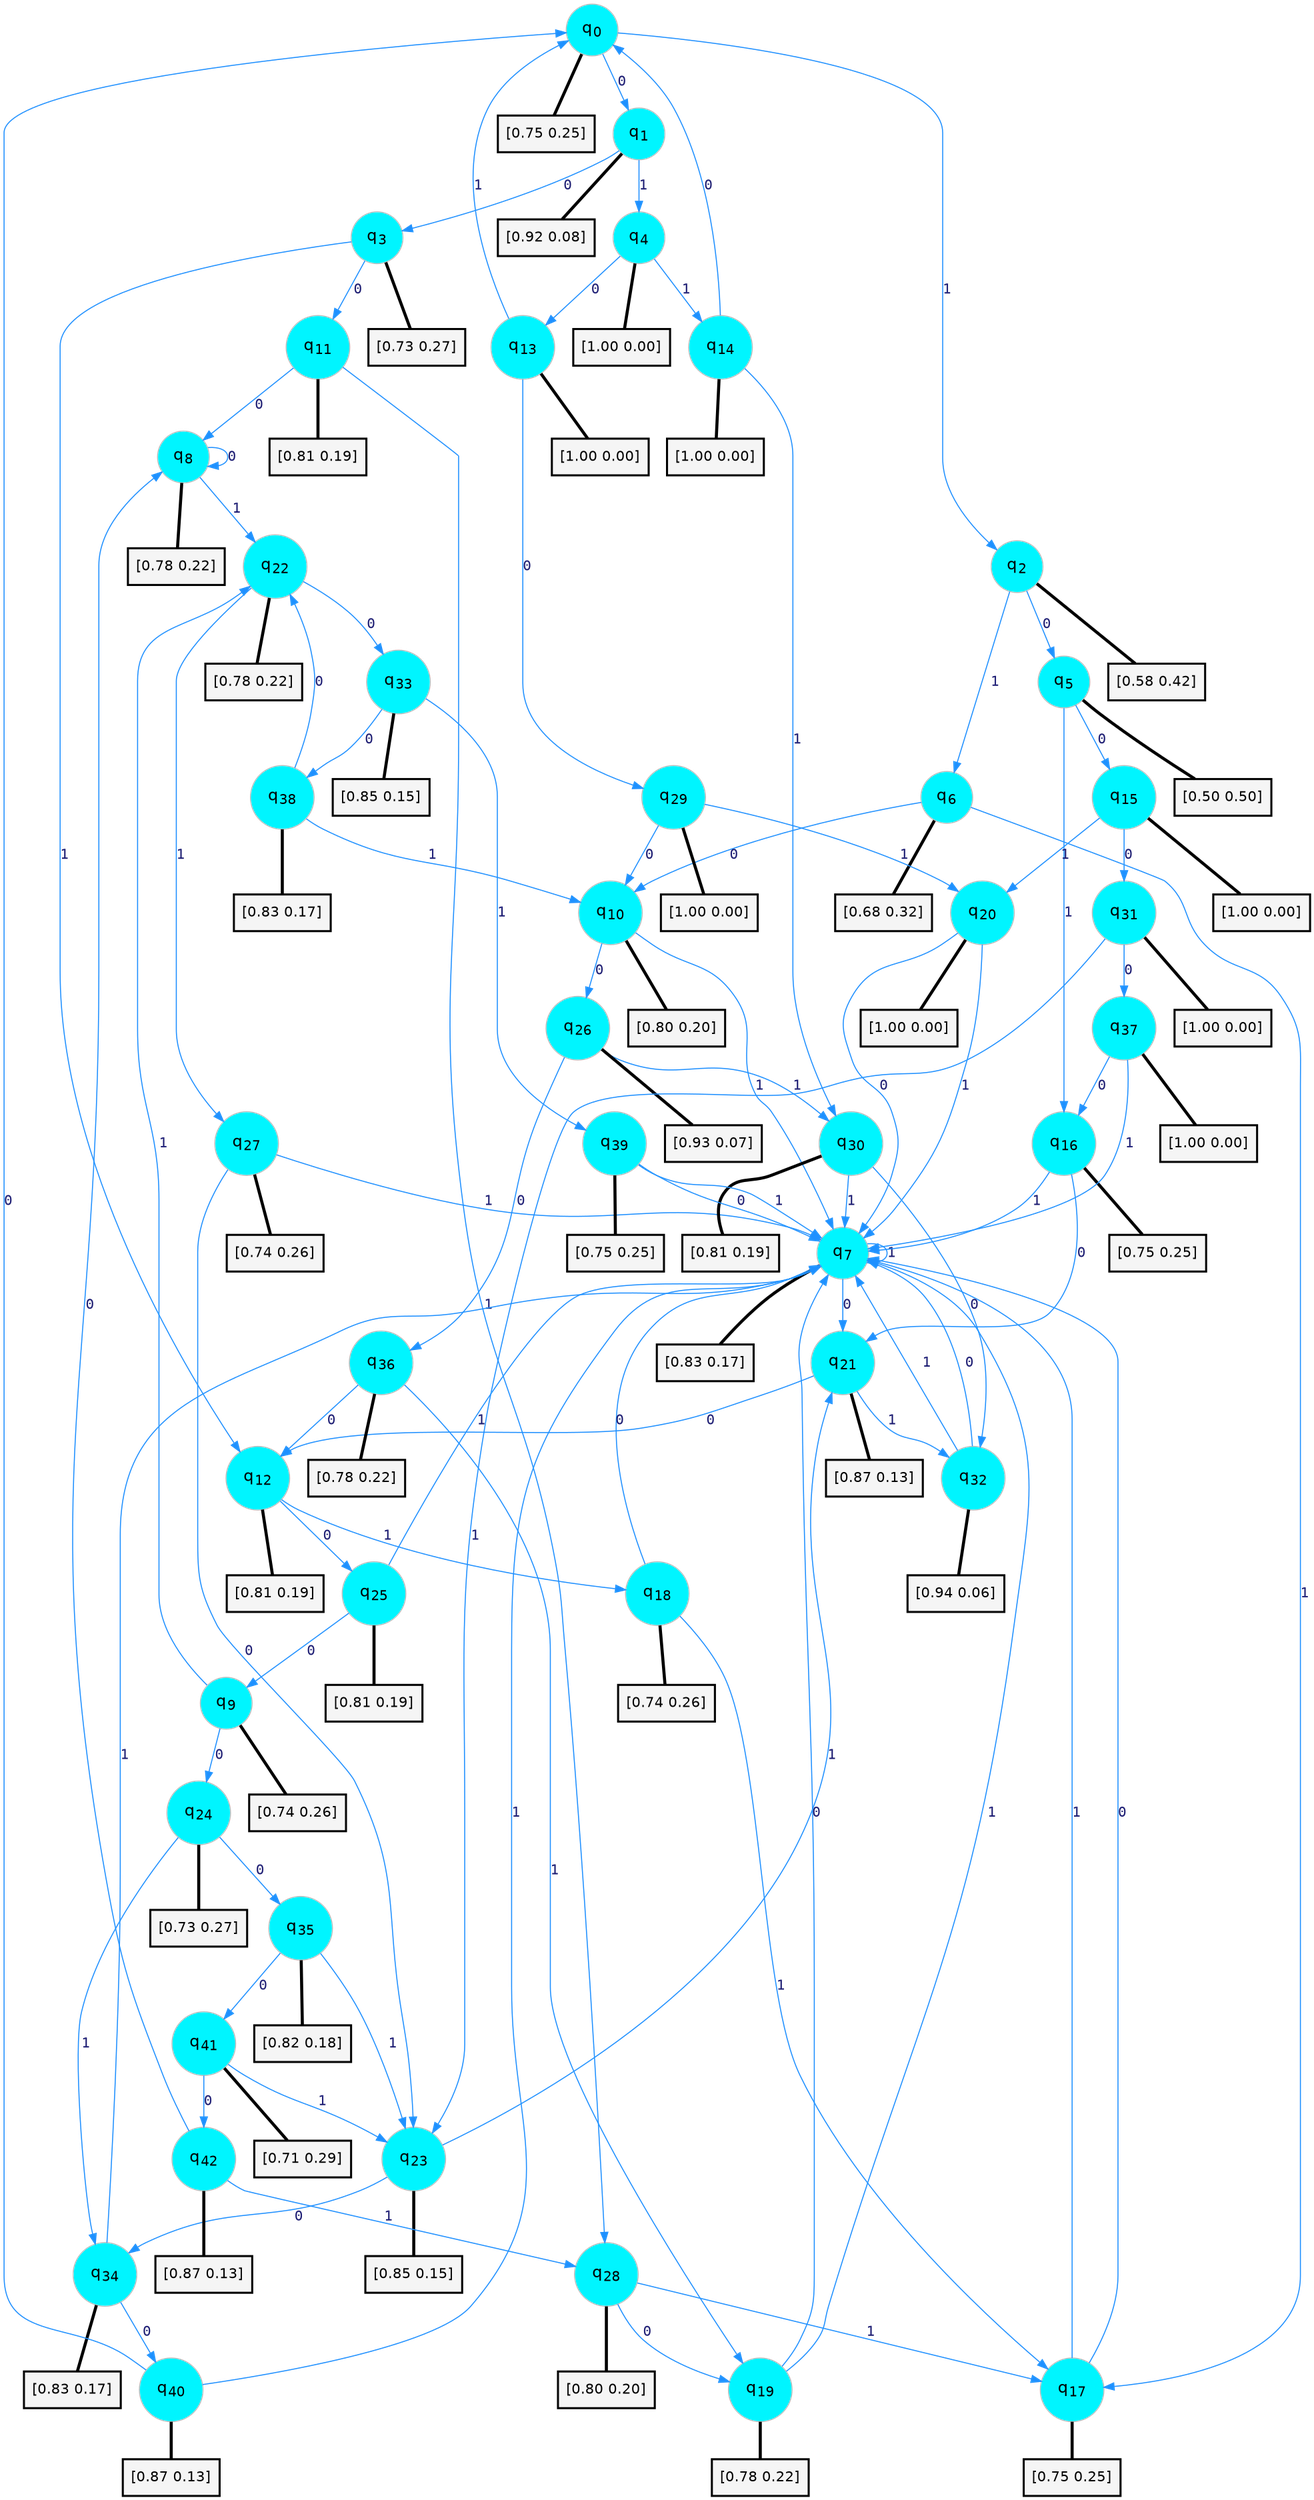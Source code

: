 digraph G {
graph [
bgcolor=transparent, dpi=300, rankdir=TD, size="40,25"];
node [
color=gray, fillcolor=turquoise1, fontcolor=black, fontname=Helvetica, fontsize=16, fontweight=bold, shape=circle, style=filled];
edge [
arrowsize=1, color=dodgerblue1, fontcolor=midnightblue, fontname=courier, fontweight=bold, penwidth=1, style=solid, weight=20];
0[label=<q<SUB>0</SUB>>];
1[label=<q<SUB>1</SUB>>];
2[label=<q<SUB>2</SUB>>];
3[label=<q<SUB>3</SUB>>];
4[label=<q<SUB>4</SUB>>];
5[label=<q<SUB>5</SUB>>];
6[label=<q<SUB>6</SUB>>];
7[label=<q<SUB>7</SUB>>];
8[label=<q<SUB>8</SUB>>];
9[label=<q<SUB>9</SUB>>];
10[label=<q<SUB>10</SUB>>];
11[label=<q<SUB>11</SUB>>];
12[label=<q<SUB>12</SUB>>];
13[label=<q<SUB>13</SUB>>];
14[label=<q<SUB>14</SUB>>];
15[label=<q<SUB>15</SUB>>];
16[label=<q<SUB>16</SUB>>];
17[label=<q<SUB>17</SUB>>];
18[label=<q<SUB>18</SUB>>];
19[label=<q<SUB>19</SUB>>];
20[label=<q<SUB>20</SUB>>];
21[label=<q<SUB>21</SUB>>];
22[label=<q<SUB>22</SUB>>];
23[label=<q<SUB>23</SUB>>];
24[label=<q<SUB>24</SUB>>];
25[label=<q<SUB>25</SUB>>];
26[label=<q<SUB>26</SUB>>];
27[label=<q<SUB>27</SUB>>];
28[label=<q<SUB>28</SUB>>];
29[label=<q<SUB>29</SUB>>];
30[label=<q<SUB>30</SUB>>];
31[label=<q<SUB>31</SUB>>];
32[label=<q<SUB>32</SUB>>];
33[label=<q<SUB>33</SUB>>];
34[label=<q<SUB>34</SUB>>];
35[label=<q<SUB>35</SUB>>];
36[label=<q<SUB>36</SUB>>];
37[label=<q<SUB>37</SUB>>];
38[label=<q<SUB>38</SUB>>];
39[label=<q<SUB>39</SUB>>];
40[label=<q<SUB>40</SUB>>];
41[label=<q<SUB>41</SUB>>];
42[label=<q<SUB>42</SUB>>];
43[label="[0.75 0.25]", shape=box,fontcolor=black, fontname=Helvetica, fontsize=14, penwidth=2, fillcolor=whitesmoke,color=black];
44[label="[0.92 0.08]", shape=box,fontcolor=black, fontname=Helvetica, fontsize=14, penwidth=2, fillcolor=whitesmoke,color=black];
45[label="[0.58 0.42]", shape=box,fontcolor=black, fontname=Helvetica, fontsize=14, penwidth=2, fillcolor=whitesmoke,color=black];
46[label="[0.73 0.27]", shape=box,fontcolor=black, fontname=Helvetica, fontsize=14, penwidth=2, fillcolor=whitesmoke,color=black];
47[label="[1.00 0.00]", shape=box,fontcolor=black, fontname=Helvetica, fontsize=14, penwidth=2, fillcolor=whitesmoke,color=black];
48[label="[0.50 0.50]", shape=box,fontcolor=black, fontname=Helvetica, fontsize=14, penwidth=2, fillcolor=whitesmoke,color=black];
49[label="[0.68 0.32]", shape=box,fontcolor=black, fontname=Helvetica, fontsize=14, penwidth=2, fillcolor=whitesmoke,color=black];
50[label="[0.83 0.17]", shape=box,fontcolor=black, fontname=Helvetica, fontsize=14, penwidth=2, fillcolor=whitesmoke,color=black];
51[label="[0.78 0.22]", shape=box,fontcolor=black, fontname=Helvetica, fontsize=14, penwidth=2, fillcolor=whitesmoke,color=black];
52[label="[0.74 0.26]", shape=box,fontcolor=black, fontname=Helvetica, fontsize=14, penwidth=2, fillcolor=whitesmoke,color=black];
53[label="[0.80 0.20]", shape=box,fontcolor=black, fontname=Helvetica, fontsize=14, penwidth=2, fillcolor=whitesmoke,color=black];
54[label="[0.81 0.19]", shape=box,fontcolor=black, fontname=Helvetica, fontsize=14, penwidth=2, fillcolor=whitesmoke,color=black];
55[label="[0.81 0.19]", shape=box,fontcolor=black, fontname=Helvetica, fontsize=14, penwidth=2, fillcolor=whitesmoke,color=black];
56[label="[1.00 0.00]", shape=box,fontcolor=black, fontname=Helvetica, fontsize=14, penwidth=2, fillcolor=whitesmoke,color=black];
57[label="[1.00 0.00]", shape=box,fontcolor=black, fontname=Helvetica, fontsize=14, penwidth=2, fillcolor=whitesmoke,color=black];
58[label="[1.00 0.00]", shape=box,fontcolor=black, fontname=Helvetica, fontsize=14, penwidth=2, fillcolor=whitesmoke,color=black];
59[label="[0.75 0.25]", shape=box,fontcolor=black, fontname=Helvetica, fontsize=14, penwidth=2, fillcolor=whitesmoke,color=black];
60[label="[0.75 0.25]", shape=box,fontcolor=black, fontname=Helvetica, fontsize=14, penwidth=2, fillcolor=whitesmoke,color=black];
61[label="[0.74 0.26]", shape=box,fontcolor=black, fontname=Helvetica, fontsize=14, penwidth=2, fillcolor=whitesmoke,color=black];
62[label="[0.78 0.22]", shape=box,fontcolor=black, fontname=Helvetica, fontsize=14, penwidth=2, fillcolor=whitesmoke,color=black];
63[label="[1.00 0.00]", shape=box,fontcolor=black, fontname=Helvetica, fontsize=14, penwidth=2, fillcolor=whitesmoke,color=black];
64[label="[0.87 0.13]", shape=box,fontcolor=black, fontname=Helvetica, fontsize=14, penwidth=2, fillcolor=whitesmoke,color=black];
65[label="[0.78 0.22]", shape=box,fontcolor=black, fontname=Helvetica, fontsize=14, penwidth=2, fillcolor=whitesmoke,color=black];
66[label="[0.85 0.15]", shape=box,fontcolor=black, fontname=Helvetica, fontsize=14, penwidth=2, fillcolor=whitesmoke,color=black];
67[label="[0.73 0.27]", shape=box,fontcolor=black, fontname=Helvetica, fontsize=14, penwidth=2, fillcolor=whitesmoke,color=black];
68[label="[0.81 0.19]", shape=box,fontcolor=black, fontname=Helvetica, fontsize=14, penwidth=2, fillcolor=whitesmoke,color=black];
69[label="[0.93 0.07]", shape=box,fontcolor=black, fontname=Helvetica, fontsize=14, penwidth=2, fillcolor=whitesmoke,color=black];
70[label="[0.74 0.26]", shape=box,fontcolor=black, fontname=Helvetica, fontsize=14, penwidth=2, fillcolor=whitesmoke,color=black];
71[label="[0.80 0.20]", shape=box,fontcolor=black, fontname=Helvetica, fontsize=14, penwidth=2, fillcolor=whitesmoke,color=black];
72[label="[1.00 0.00]", shape=box,fontcolor=black, fontname=Helvetica, fontsize=14, penwidth=2, fillcolor=whitesmoke,color=black];
73[label="[0.81 0.19]", shape=box,fontcolor=black, fontname=Helvetica, fontsize=14, penwidth=2, fillcolor=whitesmoke,color=black];
74[label="[1.00 0.00]", shape=box,fontcolor=black, fontname=Helvetica, fontsize=14, penwidth=2, fillcolor=whitesmoke,color=black];
75[label="[0.94 0.06]", shape=box,fontcolor=black, fontname=Helvetica, fontsize=14, penwidth=2, fillcolor=whitesmoke,color=black];
76[label="[0.85 0.15]", shape=box,fontcolor=black, fontname=Helvetica, fontsize=14, penwidth=2, fillcolor=whitesmoke,color=black];
77[label="[0.83 0.17]", shape=box,fontcolor=black, fontname=Helvetica, fontsize=14, penwidth=2, fillcolor=whitesmoke,color=black];
78[label="[0.82 0.18]", shape=box,fontcolor=black, fontname=Helvetica, fontsize=14, penwidth=2, fillcolor=whitesmoke,color=black];
79[label="[0.78 0.22]", shape=box,fontcolor=black, fontname=Helvetica, fontsize=14, penwidth=2, fillcolor=whitesmoke,color=black];
80[label="[1.00 0.00]", shape=box,fontcolor=black, fontname=Helvetica, fontsize=14, penwidth=2, fillcolor=whitesmoke,color=black];
81[label="[0.83 0.17]", shape=box,fontcolor=black, fontname=Helvetica, fontsize=14, penwidth=2, fillcolor=whitesmoke,color=black];
82[label="[0.75 0.25]", shape=box,fontcolor=black, fontname=Helvetica, fontsize=14, penwidth=2, fillcolor=whitesmoke,color=black];
83[label="[0.87 0.13]", shape=box,fontcolor=black, fontname=Helvetica, fontsize=14, penwidth=2, fillcolor=whitesmoke,color=black];
84[label="[0.71 0.29]", shape=box,fontcolor=black, fontname=Helvetica, fontsize=14, penwidth=2, fillcolor=whitesmoke,color=black];
85[label="[0.87 0.13]", shape=box,fontcolor=black, fontname=Helvetica, fontsize=14, penwidth=2, fillcolor=whitesmoke,color=black];
0->1 [label=0];
0->2 [label=1];
0->43 [arrowhead=none, penwidth=3,color=black];
1->3 [label=0];
1->4 [label=1];
1->44 [arrowhead=none, penwidth=3,color=black];
2->5 [label=0];
2->6 [label=1];
2->45 [arrowhead=none, penwidth=3,color=black];
3->11 [label=0];
3->12 [label=1];
3->46 [arrowhead=none, penwidth=3,color=black];
4->13 [label=0];
4->14 [label=1];
4->47 [arrowhead=none, penwidth=3,color=black];
5->15 [label=0];
5->16 [label=1];
5->48 [arrowhead=none, penwidth=3,color=black];
6->10 [label=0];
6->17 [label=1];
6->49 [arrowhead=none, penwidth=3,color=black];
7->21 [label=0];
7->7 [label=1];
7->50 [arrowhead=none, penwidth=3,color=black];
8->8 [label=0];
8->22 [label=1];
8->51 [arrowhead=none, penwidth=3,color=black];
9->24 [label=0];
9->22 [label=1];
9->52 [arrowhead=none, penwidth=3,color=black];
10->26 [label=0];
10->7 [label=1];
10->53 [arrowhead=none, penwidth=3,color=black];
11->8 [label=0];
11->28 [label=1];
11->54 [arrowhead=none, penwidth=3,color=black];
12->25 [label=0];
12->18 [label=1];
12->55 [arrowhead=none, penwidth=3,color=black];
13->29 [label=0];
13->0 [label=1];
13->56 [arrowhead=none, penwidth=3,color=black];
14->0 [label=0];
14->30 [label=1];
14->57 [arrowhead=none, penwidth=3,color=black];
15->31 [label=0];
15->20 [label=1];
15->58 [arrowhead=none, penwidth=3,color=black];
16->21 [label=0];
16->7 [label=1];
16->59 [arrowhead=none, penwidth=3,color=black];
17->7 [label=0];
17->7 [label=1];
17->60 [arrowhead=none, penwidth=3,color=black];
18->7 [label=0];
18->17 [label=1];
18->61 [arrowhead=none, penwidth=3,color=black];
19->7 [label=0];
19->7 [label=1];
19->62 [arrowhead=none, penwidth=3,color=black];
20->7 [label=0];
20->7 [label=1];
20->63 [arrowhead=none, penwidth=3,color=black];
21->12 [label=0];
21->32 [label=1];
21->64 [arrowhead=none, penwidth=3,color=black];
22->33 [label=0];
22->27 [label=1];
22->65 [arrowhead=none, penwidth=3,color=black];
23->34 [label=0];
23->21 [label=1];
23->66 [arrowhead=none, penwidth=3,color=black];
24->35 [label=0];
24->34 [label=1];
24->67 [arrowhead=none, penwidth=3,color=black];
25->9 [label=0];
25->7 [label=1];
25->68 [arrowhead=none, penwidth=3,color=black];
26->36 [label=0];
26->30 [label=1];
26->69 [arrowhead=none, penwidth=3,color=black];
27->23 [label=0];
27->7 [label=1];
27->70 [arrowhead=none, penwidth=3,color=black];
28->19 [label=0];
28->17 [label=1];
28->71 [arrowhead=none, penwidth=3,color=black];
29->10 [label=0];
29->20 [label=1];
29->72 [arrowhead=none, penwidth=3,color=black];
30->32 [label=0];
30->7 [label=1];
30->73 [arrowhead=none, penwidth=3,color=black];
31->37 [label=0];
31->23 [label=1];
31->74 [arrowhead=none, penwidth=3,color=black];
32->7 [label=0];
32->7 [label=1];
32->75 [arrowhead=none, penwidth=3,color=black];
33->38 [label=0];
33->39 [label=1];
33->76 [arrowhead=none, penwidth=3,color=black];
34->40 [label=0];
34->7 [label=1];
34->77 [arrowhead=none, penwidth=3,color=black];
35->41 [label=0];
35->23 [label=1];
35->78 [arrowhead=none, penwidth=3,color=black];
36->12 [label=0];
36->19 [label=1];
36->79 [arrowhead=none, penwidth=3,color=black];
37->16 [label=0];
37->7 [label=1];
37->80 [arrowhead=none, penwidth=3,color=black];
38->22 [label=0];
38->10 [label=1];
38->81 [arrowhead=none, penwidth=3,color=black];
39->7 [label=0];
39->7 [label=1];
39->82 [arrowhead=none, penwidth=3,color=black];
40->0 [label=0];
40->7 [label=1];
40->83 [arrowhead=none, penwidth=3,color=black];
41->42 [label=0];
41->23 [label=1];
41->84 [arrowhead=none, penwidth=3,color=black];
42->8 [label=0];
42->28 [label=1];
42->85 [arrowhead=none, penwidth=3,color=black];
}
